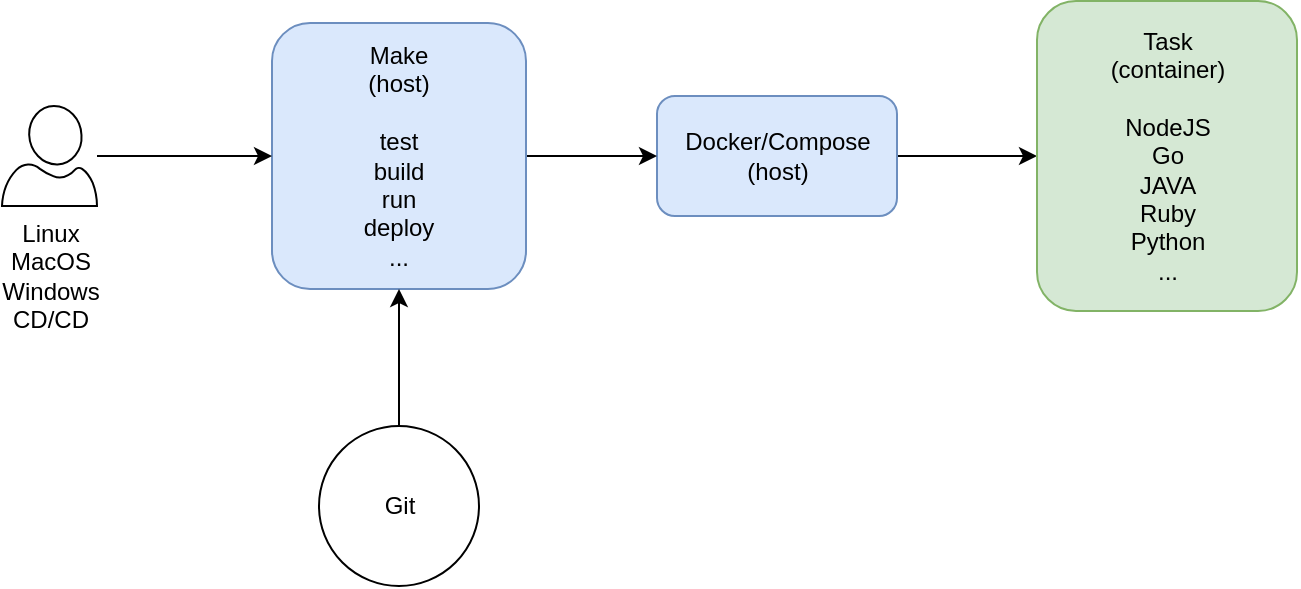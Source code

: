<mxfile version="10.6.1" type="device"><diagram id="RSAjl202zTiNNaAWiz17" name="overview"><mxGraphModel dx="1078" dy="812" grid="1" gridSize="10" guides="1" tooltips="1" connect="1" arrows="1" fold="1" page="1" pageScale="1" pageWidth="827" pageHeight="1169" math="0" shadow="0"><root><mxCell id="fsz5m-Rq-I6CguO8qVDx-0"/><mxCell id="fsz5m-Rq-I6CguO8qVDx-1" parent="fsz5m-Rq-I6CguO8qVDx-0"/><mxCell id="T5qAedevtaUVityJe73y-2" value="" style="edgeStyle=orthogonalEdgeStyle;rounded=0;orthogonalLoop=1;jettySize=auto;html=1;" edge="1" parent="fsz5m-Rq-I6CguO8qVDx-1" source="T5qAedevtaUVityJe73y-0" target="T5qAedevtaUVityJe73y-1"><mxGeometry relative="1" as="geometry"/></mxCell><mxCell id="T5qAedevtaUVityJe73y-0" value="Docker/Compose&lt;br&gt;(host)&lt;br&gt;" style="rounded=1;whiteSpace=wrap;html=1;fillColor=#dae8fc;strokeColor=#6c8ebf;" vertex="1" parent="fsz5m-Rq-I6CguO8qVDx-1"><mxGeometry x="416.5" y="65" width="120" height="60" as="geometry"/></mxCell><mxCell id="T5qAedevtaUVityJe73y-5" style="edgeStyle=orthogonalEdgeStyle;rounded=0;orthogonalLoop=1;jettySize=auto;html=1;entryX=0;entryY=0.5;entryDx=0;entryDy=0;" edge="1" parent="fsz5m-Rq-I6CguO8qVDx-1" source="T5qAedevtaUVityJe73y-3" target="T5qAedevtaUVityJe73y-0"><mxGeometry relative="1" as="geometry"/></mxCell><mxCell id="T5qAedevtaUVityJe73y-3" value="Make&lt;br&gt;(host)&lt;br&gt;&lt;br&gt;test&lt;br&gt;build&lt;br&gt;run&lt;br&gt;deploy&lt;br&gt;...&lt;br&gt;" style="rounded=1;whiteSpace=wrap;html=1;fillColor=#dae8fc;strokeColor=#6c8ebf;" vertex="1" parent="fsz5m-Rq-I6CguO8qVDx-1"><mxGeometry x="224" y="28.5" width="127" height="133" as="geometry"/></mxCell><mxCell id="T5qAedevtaUVityJe73y-1" value="Task&lt;br&gt;(container)&lt;br&gt;&lt;br&gt;NodeJS&lt;br&gt;Go&lt;br&gt;JAVA&lt;br&gt;Ruby&lt;br&gt;Python&lt;br&gt;...&lt;br&gt;" style="rounded=1;whiteSpace=wrap;html=1;fillColor=#d5e8d4;strokeColor=#82b366;" vertex="1" parent="fsz5m-Rq-I6CguO8qVDx-1"><mxGeometry x="606.5" y="17.5" width="130" height="155" as="geometry"/></mxCell><mxCell id="T5qAedevtaUVityJe73y-8" style="edgeStyle=orthogonalEdgeStyle;rounded=0;orthogonalLoop=1;jettySize=auto;html=1;" edge="1" parent="fsz5m-Rq-I6CguO8qVDx-1" source="T5qAedevtaUVityJe73y-7" target="T5qAedevtaUVityJe73y-3"><mxGeometry relative="1" as="geometry"/></mxCell><mxCell id="T5qAedevtaUVityJe73y-7" value="Linux&lt;br&gt;MacOS&lt;br&gt;Windows&lt;br&gt;CD/CD&lt;br&gt;" style="verticalLabelPosition=bottom;html=1;verticalAlign=top;align=center;shape=mxgraph.azure.user;" vertex="1" parent="fsz5m-Rq-I6CguO8qVDx-1"><mxGeometry x="89" y="70" width="47.5" height="50" as="geometry"/></mxCell><mxCell id="T5qAedevtaUVityJe73y-12" style="edgeStyle=orthogonalEdgeStyle;rounded=0;orthogonalLoop=1;jettySize=auto;html=1;entryX=0.5;entryY=1;entryDx=0;entryDy=0;" edge="1" parent="fsz5m-Rq-I6CguO8qVDx-1" source="T5qAedevtaUVityJe73y-11" target="T5qAedevtaUVityJe73y-3"><mxGeometry relative="1" as="geometry"/></mxCell><mxCell id="T5qAedevtaUVityJe73y-11" value="Git&lt;br&gt;" style="ellipse;whiteSpace=wrap;html=1;aspect=fixed;" vertex="1" parent="fsz5m-Rq-I6CguO8qVDx-1"><mxGeometry x="247.5" y="230" width="80" height="80" as="geometry"/></mxCell></root></mxGraphModel></diagram><diagram name="pattern-overview" id="eiXfqsggElCbKUFKpb2M"><mxGraphModel dx="1078" dy="812" grid="1" gridSize="10" guides="1" tooltips="1" connect="1" arrows="1" fold="1" page="1" pageScale="1" pageWidth="827" pageHeight="1169" math="0" shadow="0"><root><mxCell id="oxXSUNCanbAHQcKtdMAs-0"/><mxCell id="oxXSUNCanbAHQcKtdMAs-1" parent="oxXSUNCanbAHQcKtdMAs-0"/><mxCell id="oxXSUNCanbAHQcKtdMAs-2" value="" style="edgeStyle=orthogonalEdgeStyle;rounded=0;orthogonalLoop=1;jettySize=auto;html=1;" edge="1" parent="oxXSUNCanbAHQcKtdMAs-1" source="oxXSUNCanbAHQcKtdMAs-3" target="oxXSUNCanbAHQcKtdMAs-5"><mxGeometry relative="1" as="geometry"/></mxCell><mxCell id="oxXSUNCanbAHQcKtdMAs-3" value="Make&lt;br&gt;(host)&lt;br&gt;" style="rounded=1;whiteSpace=wrap;html=1;fillColor=#dae8fc;strokeColor=#6c8ebf;" vertex="1" parent="oxXSUNCanbAHQcKtdMAs-1"><mxGeometry x="180" y="20" width="120" height="60" as="geometry"/></mxCell><mxCell id="oxXSUNCanbAHQcKtdMAs-4" value="" style="edgeStyle=orthogonalEdgeStyle;rounded=0;orthogonalLoop=1;jettySize=auto;html=1;" edge="1" parent="oxXSUNCanbAHQcKtdMAs-1" source="oxXSUNCanbAHQcKtdMAs-5" target="oxXSUNCanbAHQcKtdMAs-6"><mxGeometry relative="1" as="geometry"/></mxCell><mxCell id="oxXSUNCanbAHQcKtdMAs-5" value="Docker/Compose&lt;br&gt;(host)&lt;br&gt;" style="rounded=1;whiteSpace=wrap;html=1;fillColor=#dae8fc;strokeColor=#6c8ebf;" vertex="1" parent="oxXSUNCanbAHQcKtdMAs-1"><mxGeometry x="380" y="20" width="120" height="60" as="geometry"/></mxCell><mxCell id="oxXSUNCanbAHQcKtdMAs-6" value="Task&lt;br&gt;(container)&lt;br&gt;" style="rounded=1;whiteSpace=wrap;html=1;fillColor=#d5e8d4;strokeColor=#82b366;" vertex="1" parent="oxXSUNCanbAHQcKtdMAs-1"><mxGeometry x="580" y="20" width="120" height="60" as="geometry"/></mxCell><mxCell id="oxXSUNCanbAHQcKtdMAs-7" style="edgeStyle=orthogonalEdgeStyle;rounded=0;orthogonalLoop=1;jettySize=auto;html=1;entryX=0;entryY=0.5;entryDx=0;entryDy=0;" edge="1" parent="oxXSUNCanbAHQcKtdMAs-1" source="oxXSUNCanbAHQcKtdMAs-8" target="oxXSUNCanbAHQcKtdMAs-3"><mxGeometry relative="1" as="geometry"/></mxCell><mxCell id="oxXSUNCanbAHQcKtdMAs-8" value="" style="shadow=0;dashed=0;html=1;labelPosition=center;verticalLabelPosition=bottom;verticalAlign=top;align=center;shape=mxgraph.azure.user;" vertex="1" parent="oxXSUNCanbAHQcKtdMAs-1"><mxGeometry x="50" y="25" width="47" height="50" as="geometry"/></mxCell></root></mxGraphModel></diagram><diagram id="reEYDfzW0cyjqdW_xCB4" name="pattern-make"><mxGraphModel dx="1078" dy="812" grid="1" gridSize="10" guides="1" tooltips="1" connect="1" arrows="1" fold="1" page="1" pageScale="1" pageWidth="827" pageHeight="1169" math="0" shadow="0"><root><mxCell id="0"/><mxCell id="1" parent="0"/><mxCell id="G61EsBS5rhrTp4_K75w0-12" value="" style="edgeStyle=orthogonalEdgeStyle;rounded=0;orthogonalLoop=1;jettySize=auto;html=1;" edge="1" parent="1" source="G61EsBS5rhrTp4_K75w0-8" target="G61EsBS5rhrTp4_K75w0-11"><mxGeometry relative="1" as="geometry"/></mxCell><mxCell id="G61EsBS5rhrTp4_K75w0-8" value="Make&lt;br&gt;(host)&lt;br&gt;" style="rounded=1;whiteSpace=wrap;html=1;fillColor=#dae8fc;strokeColor=#6c8ebf;" vertex="1" parent="1"><mxGeometry x="180" y="20" width="120" height="60" as="geometry"/></mxCell><mxCell id="G61EsBS5rhrTp4_K75w0-14" value="" style="edgeStyle=orthogonalEdgeStyle;rounded=0;orthogonalLoop=1;jettySize=auto;html=1;" edge="1" parent="1" source="G61EsBS5rhrTp4_K75w0-11" target="G61EsBS5rhrTp4_K75w0-13"><mxGeometry relative="1" as="geometry"/></mxCell><mxCell id="G61EsBS5rhrTp4_K75w0-11" value="Compose&lt;br&gt;(host)&lt;br&gt;" style="rounded=1;whiteSpace=wrap;html=1;fillColor=#dae8fc;strokeColor=#6c8ebf;" vertex="1" parent="1"><mxGeometry x="380" y="20" width="120" height="60" as="geometry"/></mxCell><mxCell id="G61EsBS5rhrTp4_K75w0-13" value="Make&lt;br&gt;(container)&lt;br&gt;" style="rounded=1;whiteSpace=wrap;html=1;fillColor=#d5e8d4;strokeColor=#82b366;" vertex="1" parent="1"><mxGeometry x="580" y="20" width="120" height="60" as="geometry"/></mxCell><mxCell id="G61EsBS5rhrTp4_K75w0-10" style="edgeStyle=orthogonalEdgeStyle;rounded=0;orthogonalLoop=1;jettySize=auto;html=1;entryX=0;entryY=0.5;entryDx=0;entryDy=0;" edge="1" parent="1" source="G61EsBS5rhrTp4_K75w0-9" target="G61EsBS5rhrTp4_K75w0-8"><mxGeometry relative="1" as="geometry"/></mxCell><mxCell id="G61EsBS5rhrTp4_K75w0-9" value="" style="shadow=0;dashed=0;html=1;labelPosition=center;verticalLabelPosition=bottom;verticalAlign=top;align=center;shape=mxgraph.azure.user;" vertex="1" parent="1"><mxGeometry x="50" y="25" width="47" height="50" as="geometry"/></mxCell></root></mxGraphModel></diagram><diagram id="eM6rfzzklQuabI-rZNQv" name="pattern-shell"><mxGraphModel dx="1078" dy="812" grid="1" gridSize="10" guides="1" tooltips="1" connect="1" arrows="1" fold="1" page="1" pageScale="1" pageWidth="827" pageHeight="1169" math="0" shadow="0"><root><mxCell id="d7iRGMvWd1AksWCoXNxX-0"/><mxCell id="d7iRGMvWd1AksWCoXNxX-1" parent="d7iRGMvWd1AksWCoXNxX-0"/><mxCell id="uOiMU_EG-TTzCrRgokTq-0" value="" style="edgeStyle=orthogonalEdgeStyle;rounded=0;orthogonalLoop=1;jettySize=auto;html=1;" edge="1" parent="d7iRGMvWd1AksWCoXNxX-1" source="uOiMU_EG-TTzCrRgokTq-1" target="uOiMU_EG-TTzCrRgokTq-3"><mxGeometry relative="1" as="geometry"/></mxCell><mxCell id="uOiMU_EG-TTzCrRgokTq-1" value="Make&lt;br&gt;(host)&lt;br&gt;" style="rounded=1;whiteSpace=wrap;html=1;fillColor=#dae8fc;strokeColor=#6c8ebf;" vertex="1" parent="d7iRGMvWd1AksWCoXNxX-1"><mxGeometry x="180" y="20" width="120" height="60" as="geometry"/></mxCell><mxCell id="uOiMU_EG-TTzCrRgokTq-2" value="" style="edgeStyle=orthogonalEdgeStyle;rounded=0;orthogonalLoop=1;jettySize=auto;html=1;" edge="1" parent="d7iRGMvWd1AksWCoXNxX-1" source="uOiMU_EG-TTzCrRgokTq-3" target="uOiMU_EG-TTzCrRgokTq-4"><mxGeometry relative="1" as="geometry"/></mxCell><mxCell id="uOiMU_EG-TTzCrRgokTq-3" value="Compose&lt;br&gt;(host)&lt;br&gt;" style="rounded=1;whiteSpace=wrap;html=1;fillColor=#dae8fc;strokeColor=#6c8ebf;" vertex="1" parent="d7iRGMvWd1AksWCoXNxX-1"><mxGeometry x="380" y="20" width="120" height="60" as="geometry"/></mxCell><mxCell id="uOiMU_EG-TTzCrRgokTq-4" value="Shell command&lt;br&gt;(container)&lt;br&gt;" style="rounded=1;whiteSpace=wrap;html=1;fillColor=#d5e8d4;strokeColor=#82b366;" vertex="1" parent="d7iRGMvWd1AksWCoXNxX-1"><mxGeometry x="580" y="20" width="120" height="60" as="geometry"/></mxCell><mxCell id="uOiMU_EG-TTzCrRgokTq-5" style="edgeStyle=orthogonalEdgeStyle;rounded=0;orthogonalLoop=1;jettySize=auto;html=1;entryX=0;entryY=0.5;entryDx=0;entryDy=0;" edge="1" parent="d7iRGMvWd1AksWCoXNxX-1" source="uOiMU_EG-TTzCrRgokTq-6" target="uOiMU_EG-TTzCrRgokTq-1"><mxGeometry relative="1" as="geometry"/></mxCell><mxCell id="uOiMU_EG-TTzCrRgokTq-6" value="" style="shadow=0;dashed=0;html=1;labelPosition=center;verticalLabelPosition=bottom;verticalAlign=top;align=center;shape=mxgraph.azure.user;" vertex="1" parent="d7iRGMvWd1AksWCoXNxX-1"><mxGeometry x="50" y="25" width="47" height="50" as="geometry"/></mxCell></root></mxGraphModel></diagram><diagram name="pattern-shell-file" id="zCPr9yhRRwWy0foTrIVX"><mxGraphModel dx="1078" dy="812" grid="1" gridSize="10" guides="1" tooltips="1" connect="1" arrows="1" fold="1" page="1" pageScale="1" pageWidth="827" pageHeight="1169" math="0" shadow="0"><root><mxCell id="kq8kMy_g6Q8yPE3opOZM-0"/><mxCell id="kq8kMy_g6Q8yPE3opOZM-1" parent="kq8kMy_g6Q8yPE3opOZM-0"/><mxCell id="kq8kMy_g6Q8yPE3opOZM-2" value="" style="edgeStyle=orthogonalEdgeStyle;rounded=0;orthogonalLoop=1;jettySize=auto;html=1;" edge="1" parent="kq8kMy_g6Q8yPE3opOZM-1" source="kq8kMy_g6Q8yPE3opOZM-3" target="kq8kMy_g6Q8yPE3opOZM-5"><mxGeometry relative="1" as="geometry"/></mxCell><mxCell id="kq8kMy_g6Q8yPE3opOZM-3" value="Make&lt;br&gt;(host)&lt;br&gt;" style="rounded=1;whiteSpace=wrap;html=1;fillColor=#dae8fc;strokeColor=#6c8ebf;" vertex="1" parent="kq8kMy_g6Q8yPE3opOZM-1"><mxGeometry x="180" y="20" width="120" height="60" as="geometry"/></mxCell><mxCell id="kq8kMy_g6Q8yPE3opOZM-4" value="" style="edgeStyle=orthogonalEdgeStyle;rounded=0;orthogonalLoop=1;jettySize=auto;html=1;" edge="1" parent="kq8kMy_g6Q8yPE3opOZM-1" source="kq8kMy_g6Q8yPE3opOZM-5" target="kq8kMy_g6Q8yPE3opOZM-6"><mxGeometry relative="1" as="geometry"/></mxCell><mxCell id="kq8kMy_g6Q8yPE3opOZM-5" value="Compose&lt;br&gt;(host)&lt;br&gt;" style="rounded=1;whiteSpace=wrap;html=1;fillColor=#dae8fc;strokeColor=#6c8ebf;" vertex="1" parent="kq8kMy_g6Q8yPE3opOZM-1"><mxGeometry x="380" y="20" width="120" height="60" as="geometry"/></mxCell><mxCell id="kq8kMy_g6Q8yPE3opOZM-6" value="Shell File&lt;br&gt;(container)&lt;br&gt;" style="rounded=1;whiteSpace=wrap;html=1;fillColor=#d5e8d4;strokeColor=#82b366;" vertex="1" parent="kq8kMy_g6Q8yPE3opOZM-1"><mxGeometry x="580" y="20" width="120" height="60" as="geometry"/></mxCell><mxCell id="kq8kMy_g6Q8yPE3opOZM-7" style="edgeStyle=orthogonalEdgeStyle;rounded=0;orthogonalLoop=1;jettySize=auto;html=1;entryX=0;entryY=0.5;entryDx=0;entryDy=0;" edge="1" parent="kq8kMy_g6Q8yPE3opOZM-1" source="kq8kMy_g6Q8yPE3opOZM-8" target="kq8kMy_g6Q8yPE3opOZM-3"><mxGeometry relative="1" as="geometry"/></mxCell><mxCell id="kq8kMy_g6Q8yPE3opOZM-8" value="" style="shadow=0;dashed=0;html=1;labelPosition=center;verticalLabelPosition=bottom;verticalAlign=top;align=center;shape=mxgraph.azure.user;" vertex="1" parent="kq8kMy_g6Q8yPE3opOZM-1"><mxGeometry x="50" y="25" width="47" height="50" as="geometry"/></mxCell></root></mxGraphModel></diagram><diagram name="pattern-language" id="I0dJz5ruwkRtj7GQksnc"><mxGraphModel dx="1078" dy="812" grid="1" gridSize="10" guides="1" tooltips="1" connect="1" arrows="1" fold="1" page="1" pageScale="1" pageWidth="827" pageHeight="1169" math="0" shadow="0"><root><mxCell id="css8mMGmhpJ-8QrLIEAe-0"/><mxCell id="css8mMGmhpJ-8QrLIEAe-1" parent="css8mMGmhpJ-8QrLIEAe-0"/><mxCell id="css8mMGmhpJ-8QrLIEAe-2" value="" style="edgeStyle=orthogonalEdgeStyle;rounded=0;orthogonalLoop=1;jettySize=auto;html=1;" edge="1" parent="css8mMGmhpJ-8QrLIEAe-1" source="css8mMGmhpJ-8QrLIEAe-3" target="css8mMGmhpJ-8QrLIEAe-5"><mxGeometry relative="1" as="geometry"/></mxCell><mxCell id="css8mMGmhpJ-8QrLIEAe-3" value="Make&lt;br&gt;(host)&lt;br&gt;" style="rounded=1;whiteSpace=wrap;html=1;fillColor=#dae8fc;strokeColor=#6c8ebf;" vertex="1" parent="css8mMGmhpJ-8QrLIEAe-1"><mxGeometry x="180" y="20" width="120" height="60" as="geometry"/></mxCell><mxCell id="css8mMGmhpJ-8QrLIEAe-4" value="" style="edgeStyle=orthogonalEdgeStyle;rounded=0;orthogonalLoop=1;jettySize=auto;html=1;" edge="1" parent="css8mMGmhpJ-8QrLIEAe-1" source="css8mMGmhpJ-8QrLIEAe-5" target="css8mMGmhpJ-8QrLIEAe-6"><mxGeometry relative="1" as="geometry"/></mxCell><mxCell id="css8mMGmhpJ-8QrLIEAe-5" value="Compose&lt;br&gt;(host)&lt;br&gt;" style="rounded=1;whiteSpace=wrap;html=1;fillColor=#dae8fc;strokeColor=#6c8ebf;" vertex="1" parent="css8mMGmhpJ-8QrLIEAe-1"><mxGeometry x="380" y="20" width="120" height="60" as="geometry"/></mxCell><mxCell id="css8mMGmhpJ-8QrLIEAe-6" value="JavaScript File&lt;br&gt;(container)&lt;br&gt;" style="rounded=1;whiteSpace=wrap;html=1;fillColor=#d5e8d4;strokeColor=#82b366;" vertex="1" parent="css8mMGmhpJ-8QrLIEAe-1"><mxGeometry x="580" y="20" width="120" height="60" as="geometry"/></mxCell><mxCell id="css8mMGmhpJ-8QrLIEAe-7" style="edgeStyle=orthogonalEdgeStyle;rounded=0;orthogonalLoop=1;jettySize=auto;html=1;entryX=0;entryY=0.5;entryDx=0;entryDy=0;" edge="1" parent="css8mMGmhpJ-8QrLIEAe-1" source="css8mMGmhpJ-8QrLIEAe-8" target="css8mMGmhpJ-8QrLIEAe-3"><mxGeometry relative="1" as="geometry"/></mxCell><mxCell id="css8mMGmhpJ-8QrLIEAe-8" value="" style="shadow=0;dashed=0;html=1;labelPosition=center;verticalLabelPosition=bottom;verticalAlign=top;align=center;shape=mxgraph.azure.user;" vertex="1" parent="css8mMGmhpJ-8QrLIEAe-1"><mxGeometry x="50" y="25" width="47" height="50" as="geometry"/></mxCell></root></mxGraphModel></diagram><diagram name="pattern-task-tool" id="sx35B3K7FmFZNI9OPnH_"><mxGraphModel dx="1078" dy="812" grid="1" gridSize="10" guides="1" tooltips="1" connect="1" arrows="1" fold="1" page="1" pageScale="1" pageWidth="827" pageHeight="1169" math="0" shadow="0"><root><mxCell id="kYfELaTCCZT-IpP-wY4n-0"/><mxCell id="kYfELaTCCZT-IpP-wY4n-1" parent="kYfELaTCCZT-IpP-wY4n-0"/><mxCell id="kYfELaTCCZT-IpP-wY4n-2" value="" style="edgeStyle=orthogonalEdgeStyle;rounded=0;orthogonalLoop=1;jettySize=auto;html=1;" edge="1" parent="kYfELaTCCZT-IpP-wY4n-1" source="kYfELaTCCZT-IpP-wY4n-3" target="kYfELaTCCZT-IpP-wY4n-5"><mxGeometry relative="1" as="geometry"/></mxCell><mxCell id="kYfELaTCCZT-IpP-wY4n-3" value="Make&lt;br&gt;(host)&lt;br&gt;" style="rounded=1;whiteSpace=wrap;html=1;fillColor=#dae8fc;strokeColor=#6c8ebf;" vertex="1" parent="kYfELaTCCZT-IpP-wY4n-1"><mxGeometry x="180" y="20" width="120" height="60" as="geometry"/></mxCell><mxCell id="kYfELaTCCZT-IpP-wY4n-4" value="" style="edgeStyle=orthogonalEdgeStyle;rounded=0;orthogonalLoop=1;jettySize=auto;html=1;" edge="1" parent="kYfELaTCCZT-IpP-wY4n-1" source="kYfELaTCCZT-IpP-wY4n-5" target="kYfELaTCCZT-IpP-wY4n-6"><mxGeometry relative="1" as="geometry"/></mxCell><mxCell id="kYfELaTCCZT-IpP-wY4n-5" value="Compose&lt;br&gt;(host)&lt;br&gt;" style="rounded=1;whiteSpace=wrap;html=1;fillColor=#dae8fc;strokeColor=#6c8ebf;" vertex="1" parent="kYfELaTCCZT-IpP-wY4n-1"><mxGeometry x="380" y="20" width="120" height="60" as="geometry"/></mxCell><mxCell id="kYfELaTCCZT-IpP-wY4n-6" value="Task Tool&lt;br&gt;(container)&lt;br&gt;" style="rounded=1;whiteSpace=wrap;html=1;fillColor=#d5e8d4;strokeColor=#82b366;" vertex="1" parent="kYfELaTCCZT-IpP-wY4n-1"><mxGeometry x="580" y="20" width="120" height="60" as="geometry"/></mxCell><mxCell id="kYfELaTCCZT-IpP-wY4n-7" style="edgeStyle=orthogonalEdgeStyle;rounded=0;orthogonalLoop=1;jettySize=auto;html=1;entryX=0;entryY=0.5;entryDx=0;entryDy=0;" edge="1" parent="kYfELaTCCZT-IpP-wY4n-1" source="kYfELaTCCZT-IpP-wY4n-8" target="kYfELaTCCZT-IpP-wY4n-3"><mxGeometry relative="1" as="geometry"/></mxCell><mxCell id="kYfELaTCCZT-IpP-wY4n-8" value="" style="shadow=0;dashed=0;html=1;labelPosition=center;verticalLabelPosition=bottom;verticalAlign=top;align=center;shape=mxgraph.azure.user;" vertex="1" parent="kYfELaTCCZT-IpP-wY4n-1"><mxGeometry x="50" y="25" width="47" height="50" as="geometry"/></mxCell></root></mxGraphModel></diagram><diagram name="pattern-docker" id="sJwlaM5cf4ts14gijPxe"><mxGraphModel dx="1078" dy="812" grid="1" gridSize="10" guides="1" tooltips="1" connect="1" arrows="1" fold="1" page="1" pageScale="1" pageWidth="827" pageHeight="1169" math="0" shadow="0"><root><mxCell id="clgag6M23f43i_96SI_T-0"/><mxCell id="clgag6M23f43i_96SI_T-1" parent="clgag6M23f43i_96SI_T-0"/><mxCell id="clgag6M23f43i_96SI_T-2" value="" style="edgeStyle=orthogonalEdgeStyle;rounded=0;orthogonalLoop=1;jettySize=auto;html=1;" edge="1" parent="clgag6M23f43i_96SI_T-1" source="clgag6M23f43i_96SI_T-3" target="clgag6M23f43i_96SI_T-5"><mxGeometry relative="1" as="geometry"/></mxCell><mxCell id="clgag6M23f43i_96SI_T-3" value="Make&lt;br&gt;(host)&lt;br&gt;" style="rounded=1;whiteSpace=wrap;html=1;fillColor=#dae8fc;strokeColor=#6c8ebf;" vertex="1" parent="clgag6M23f43i_96SI_T-1"><mxGeometry x="180" y="20" width="120" height="60" as="geometry"/></mxCell><mxCell id="clgag6M23f43i_96SI_T-4" value="" style="edgeStyle=orthogonalEdgeStyle;rounded=0;orthogonalLoop=1;jettySize=auto;html=1;" edge="1" parent="clgag6M23f43i_96SI_T-1" source="clgag6M23f43i_96SI_T-5" target="clgag6M23f43i_96SI_T-6"><mxGeometry relative="1" as="geometry"/></mxCell><mxCell id="clgag6M23f43i_96SI_T-5" value="Docker&lt;br&gt;(host)&lt;br&gt;" style="rounded=1;whiteSpace=wrap;html=1;fillColor=#dae8fc;strokeColor=#6c8ebf;" vertex="1" parent="clgag6M23f43i_96SI_T-1"><mxGeometry x="380" y="20" width="120" height="60" as="geometry"/></mxCell><mxCell id="clgag6M23f43i_96SI_T-6" value="Shell Command&lt;br&gt;(container)&lt;br&gt;" style="rounded=1;whiteSpace=wrap;html=1;fillColor=#d5e8d4;strokeColor=#82b366;" vertex="1" parent="clgag6M23f43i_96SI_T-1"><mxGeometry x="580" y="20" width="120" height="60" as="geometry"/></mxCell><mxCell id="clgag6M23f43i_96SI_T-7" style="edgeStyle=orthogonalEdgeStyle;rounded=0;orthogonalLoop=1;jettySize=auto;html=1;entryX=0;entryY=0.5;entryDx=0;entryDy=0;" edge="1" parent="clgag6M23f43i_96SI_T-1" source="clgag6M23f43i_96SI_T-8" target="clgag6M23f43i_96SI_T-3"><mxGeometry relative="1" as="geometry"/></mxCell><mxCell id="clgag6M23f43i_96SI_T-8" value="" style="shadow=0;dashed=0;html=1;labelPosition=center;verticalLabelPosition=bottom;verticalAlign=top;align=center;shape=mxgraph.azure.user;" vertex="1" parent="clgag6M23f43i_96SI_T-1"><mxGeometry x="50" y="25" width="47" height="50" as="geometry"/></mxCell></root></mxGraphModel></diagram></mxfile>
